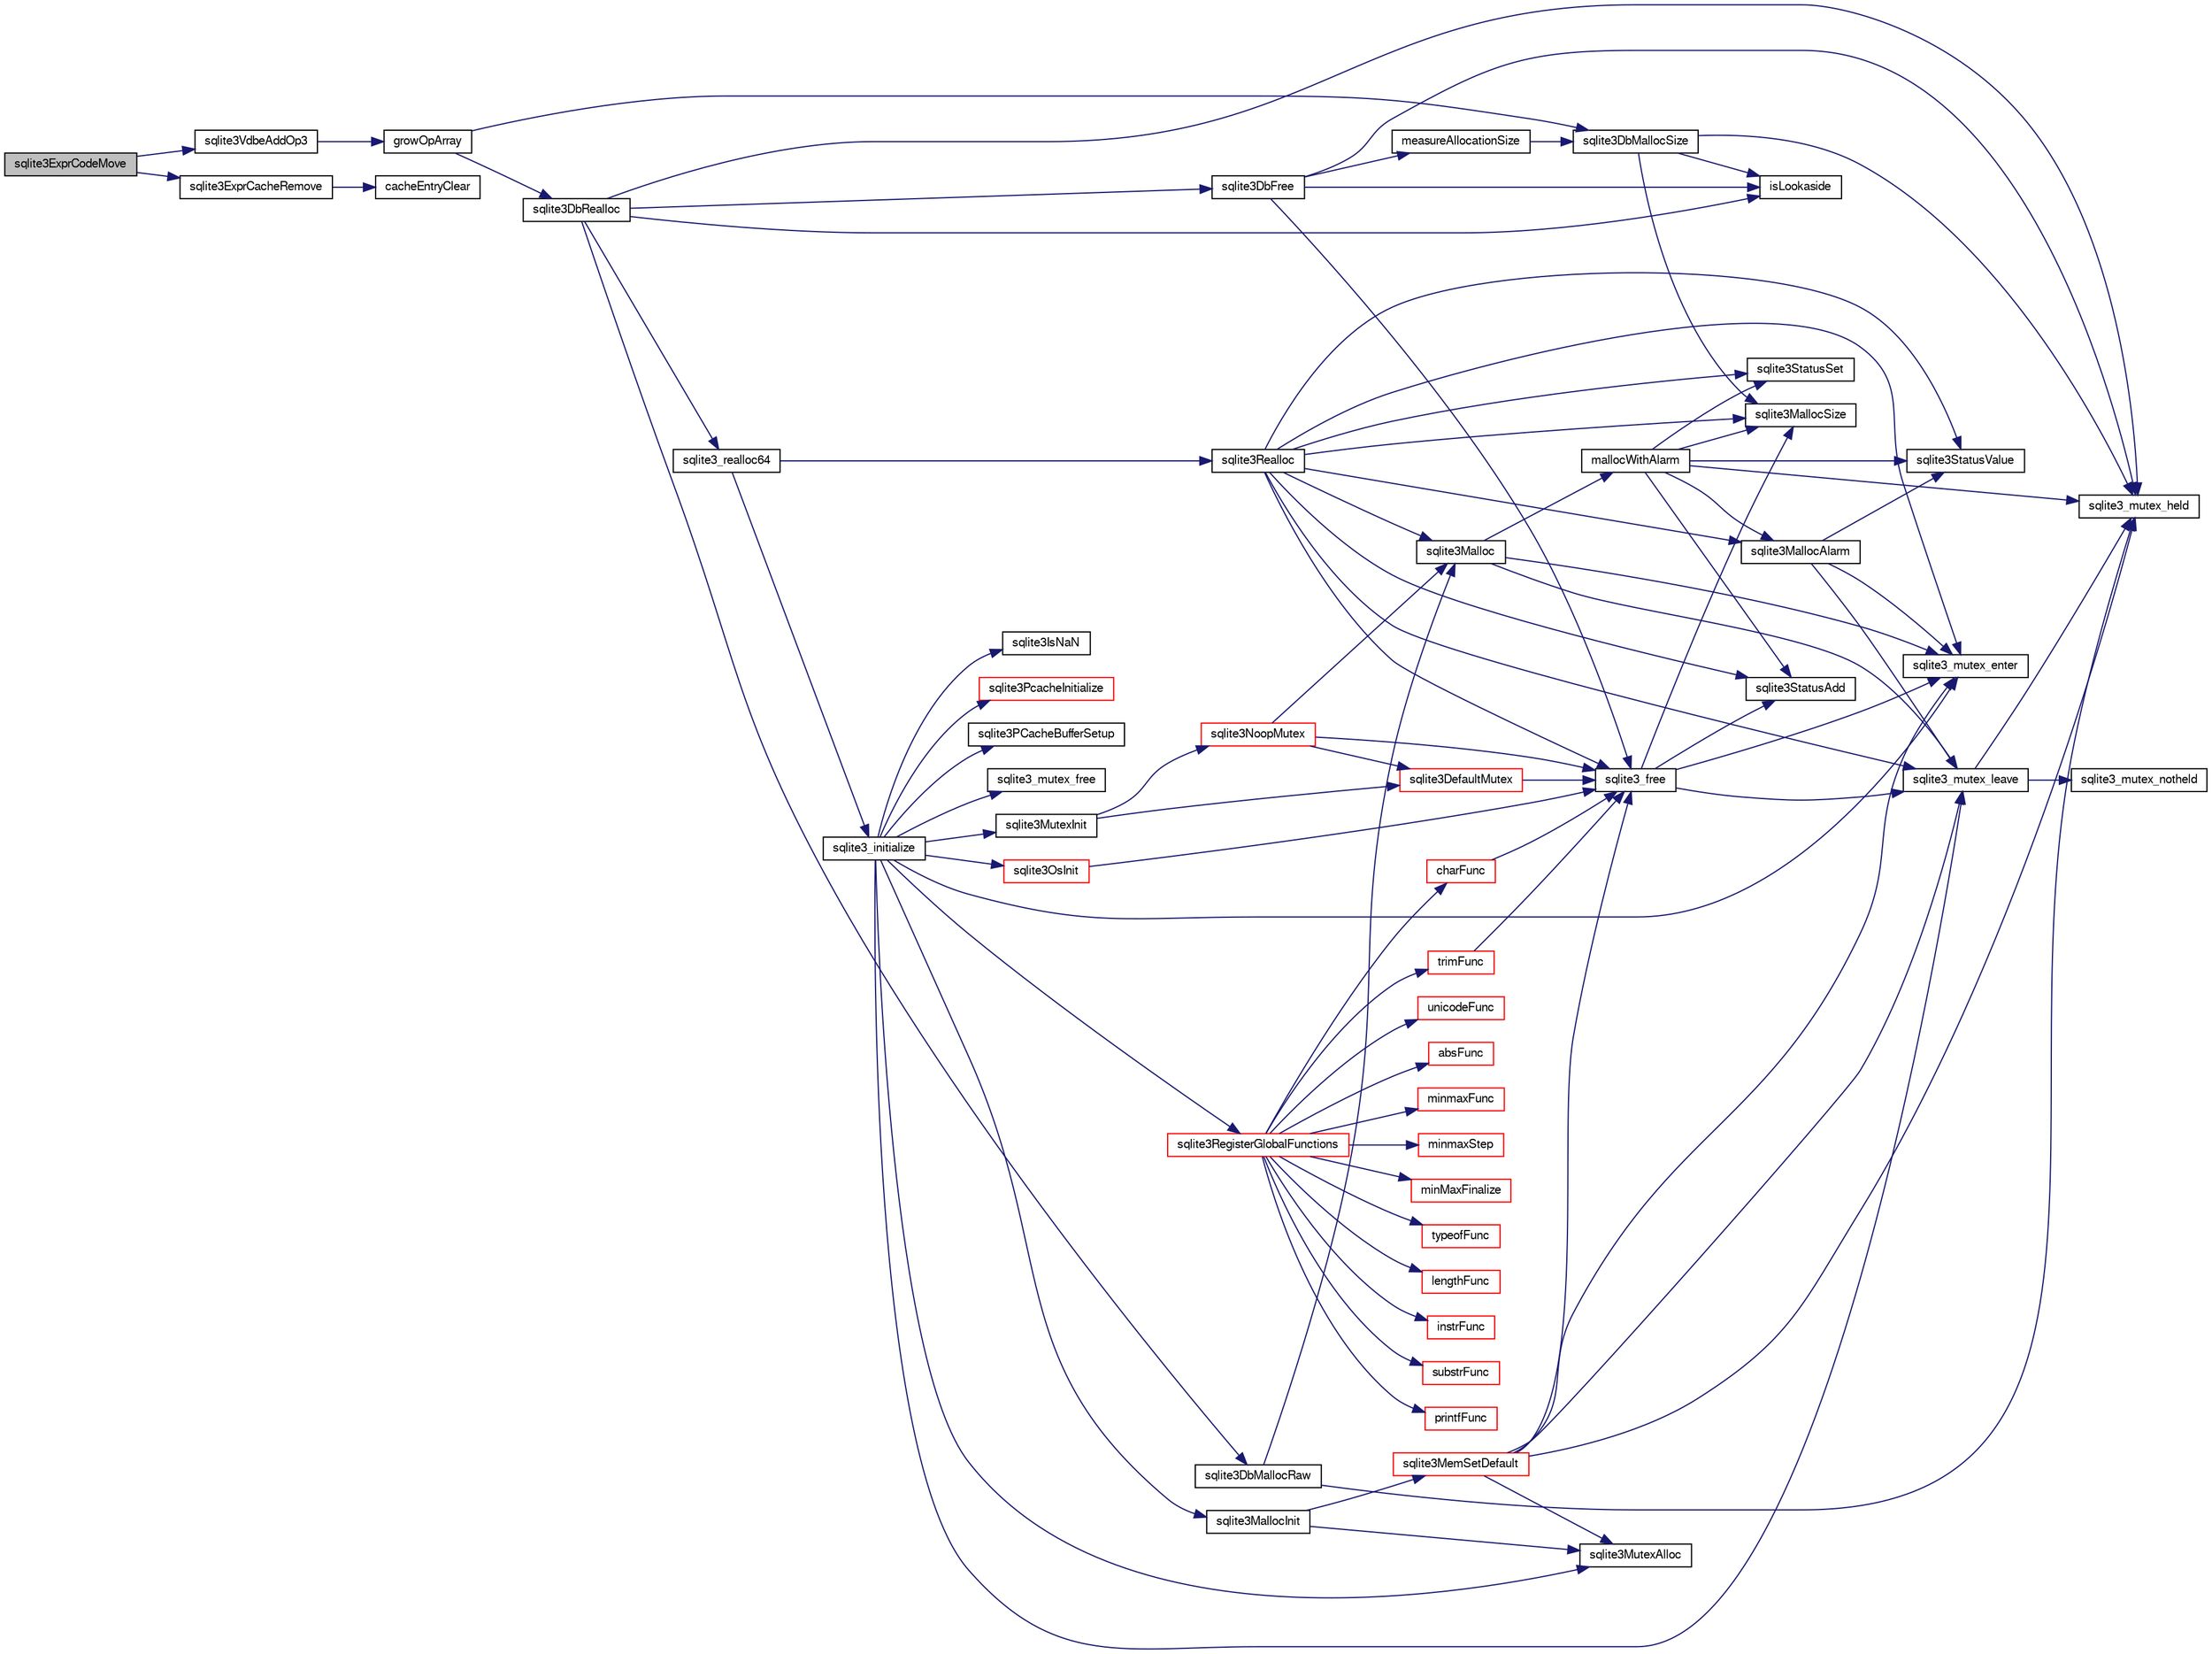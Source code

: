 digraph "sqlite3ExprCodeMove"
{
  edge [fontname="FreeSans",fontsize="10",labelfontname="FreeSans",labelfontsize="10"];
  node [fontname="FreeSans",fontsize="10",shape=record];
  rankdir="LR";
  Node524930 [label="sqlite3ExprCodeMove",height=0.2,width=0.4,color="black", fillcolor="grey75", style="filled", fontcolor="black"];
  Node524930 -> Node524931 [color="midnightblue",fontsize="10",style="solid",fontname="FreeSans"];
  Node524931 [label="sqlite3VdbeAddOp3",height=0.2,width=0.4,color="black", fillcolor="white", style="filled",URL="$sqlite3_8c.html#a29b4560b019211a73e1478cec7468345"];
  Node524931 -> Node524932 [color="midnightblue",fontsize="10",style="solid",fontname="FreeSans"];
  Node524932 [label="growOpArray",height=0.2,width=0.4,color="black", fillcolor="white", style="filled",URL="$sqlite3_8c.html#adb00b9ead01ffe0d757d5a6d0853ada5"];
  Node524932 -> Node524933 [color="midnightblue",fontsize="10",style="solid",fontname="FreeSans"];
  Node524933 [label="sqlite3DbRealloc",height=0.2,width=0.4,color="black", fillcolor="white", style="filled",URL="$sqlite3_8c.html#ae028f4902a9d29bcaf310ff289ee87dc"];
  Node524933 -> Node524934 [color="midnightblue",fontsize="10",style="solid",fontname="FreeSans"];
  Node524934 [label="sqlite3_mutex_held",height=0.2,width=0.4,color="black", fillcolor="white", style="filled",URL="$sqlite3_8c.html#acf77da68932b6bc163c5e68547ecc3e7"];
  Node524933 -> Node524935 [color="midnightblue",fontsize="10",style="solid",fontname="FreeSans"];
  Node524935 [label="sqlite3DbMallocRaw",height=0.2,width=0.4,color="black", fillcolor="white", style="filled",URL="$sqlite3_8c.html#abbe8be0cf7175e11ddc3e2218fad924e"];
  Node524935 -> Node524934 [color="midnightblue",fontsize="10",style="solid",fontname="FreeSans"];
  Node524935 -> Node524936 [color="midnightblue",fontsize="10",style="solid",fontname="FreeSans"];
  Node524936 [label="sqlite3Malloc",height=0.2,width=0.4,color="black", fillcolor="white", style="filled",URL="$sqlite3_8c.html#a361a2eaa846b1885f123abe46f5d8b2b"];
  Node524936 -> Node524937 [color="midnightblue",fontsize="10",style="solid",fontname="FreeSans"];
  Node524937 [label="sqlite3_mutex_enter",height=0.2,width=0.4,color="black", fillcolor="white", style="filled",URL="$sqlite3_8c.html#a1c12cde690bd89f104de5cbad12a6bf5"];
  Node524936 -> Node524938 [color="midnightblue",fontsize="10",style="solid",fontname="FreeSans"];
  Node524938 [label="mallocWithAlarm",height=0.2,width=0.4,color="black", fillcolor="white", style="filled",URL="$sqlite3_8c.html#ab070d5cf8e48ec8a6a43cf025d48598b"];
  Node524938 -> Node524934 [color="midnightblue",fontsize="10",style="solid",fontname="FreeSans"];
  Node524938 -> Node524939 [color="midnightblue",fontsize="10",style="solid",fontname="FreeSans"];
  Node524939 [label="sqlite3StatusSet",height=0.2,width=0.4,color="black", fillcolor="white", style="filled",URL="$sqlite3_8c.html#afec7586c01fcb5ea17dc9d7725a589d9"];
  Node524938 -> Node524940 [color="midnightblue",fontsize="10",style="solid",fontname="FreeSans"];
  Node524940 [label="sqlite3StatusValue",height=0.2,width=0.4,color="black", fillcolor="white", style="filled",URL="$sqlite3_8c.html#a30b8ac296c6e200c1fa57708d52c6ef6"];
  Node524938 -> Node524941 [color="midnightblue",fontsize="10",style="solid",fontname="FreeSans"];
  Node524941 [label="sqlite3MallocAlarm",height=0.2,width=0.4,color="black", fillcolor="white", style="filled",URL="$sqlite3_8c.html#ada66988e8471d1198f3219c062377508"];
  Node524941 -> Node524940 [color="midnightblue",fontsize="10",style="solid",fontname="FreeSans"];
  Node524941 -> Node524942 [color="midnightblue",fontsize="10",style="solid",fontname="FreeSans"];
  Node524942 [label="sqlite3_mutex_leave",height=0.2,width=0.4,color="black", fillcolor="white", style="filled",URL="$sqlite3_8c.html#a5838d235601dbd3c1fa993555c6bcc93"];
  Node524942 -> Node524934 [color="midnightblue",fontsize="10",style="solid",fontname="FreeSans"];
  Node524942 -> Node524943 [color="midnightblue",fontsize="10",style="solid",fontname="FreeSans"];
  Node524943 [label="sqlite3_mutex_notheld",height=0.2,width=0.4,color="black", fillcolor="white", style="filled",URL="$sqlite3_8c.html#a83967c837c1c000d3b5adcfaa688f5dc"];
  Node524941 -> Node524937 [color="midnightblue",fontsize="10",style="solid",fontname="FreeSans"];
  Node524938 -> Node524944 [color="midnightblue",fontsize="10",style="solid",fontname="FreeSans"];
  Node524944 [label="sqlite3MallocSize",height=0.2,width=0.4,color="black", fillcolor="white", style="filled",URL="$sqlite3_8c.html#acf5d2a5f35270bafb050bd2def576955"];
  Node524938 -> Node524945 [color="midnightblue",fontsize="10",style="solid",fontname="FreeSans"];
  Node524945 [label="sqlite3StatusAdd",height=0.2,width=0.4,color="black", fillcolor="white", style="filled",URL="$sqlite3_8c.html#afa029f93586aeab4cc85360905dae9cd"];
  Node524936 -> Node524942 [color="midnightblue",fontsize="10",style="solid",fontname="FreeSans"];
  Node524933 -> Node524946 [color="midnightblue",fontsize="10",style="solid",fontname="FreeSans"];
  Node524946 [label="isLookaside",height=0.2,width=0.4,color="black", fillcolor="white", style="filled",URL="$sqlite3_8c.html#a770fa05ff9717b75e16f4d968a77b897"];
  Node524933 -> Node524947 [color="midnightblue",fontsize="10",style="solid",fontname="FreeSans"];
  Node524947 [label="sqlite3DbFree",height=0.2,width=0.4,color="black", fillcolor="white", style="filled",URL="$sqlite3_8c.html#ac70ab821a6607b4a1b909582dc37a069"];
  Node524947 -> Node524934 [color="midnightblue",fontsize="10",style="solid",fontname="FreeSans"];
  Node524947 -> Node524948 [color="midnightblue",fontsize="10",style="solid",fontname="FreeSans"];
  Node524948 [label="measureAllocationSize",height=0.2,width=0.4,color="black", fillcolor="white", style="filled",URL="$sqlite3_8c.html#a45731e644a22fdb756e2b6337224217a"];
  Node524948 -> Node524949 [color="midnightblue",fontsize="10",style="solid",fontname="FreeSans"];
  Node524949 [label="sqlite3DbMallocSize",height=0.2,width=0.4,color="black", fillcolor="white", style="filled",URL="$sqlite3_8c.html#aa397e5a8a03495203a0767abf0a71f86"];
  Node524949 -> Node524944 [color="midnightblue",fontsize="10",style="solid",fontname="FreeSans"];
  Node524949 -> Node524934 [color="midnightblue",fontsize="10",style="solid",fontname="FreeSans"];
  Node524949 -> Node524946 [color="midnightblue",fontsize="10",style="solid",fontname="FreeSans"];
  Node524947 -> Node524946 [color="midnightblue",fontsize="10",style="solid",fontname="FreeSans"];
  Node524947 -> Node524950 [color="midnightblue",fontsize="10",style="solid",fontname="FreeSans"];
  Node524950 [label="sqlite3_free",height=0.2,width=0.4,color="black", fillcolor="white", style="filled",URL="$sqlite3_8c.html#a6552349e36a8a691af5487999ab09519"];
  Node524950 -> Node524937 [color="midnightblue",fontsize="10",style="solid",fontname="FreeSans"];
  Node524950 -> Node524945 [color="midnightblue",fontsize="10",style="solid",fontname="FreeSans"];
  Node524950 -> Node524944 [color="midnightblue",fontsize="10",style="solid",fontname="FreeSans"];
  Node524950 -> Node524942 [color="midnightblue",fontsize="10",style="solid",fontname="FreeSans"];
  Node524933 -> Node524951 [color="midnightblue",fontsize="10",style="solid",fontname="FreeSans"];
  Node524951 [label="sqlite3_realloc64",height=0.2,width=0.4,color="black", fillcolor="white", style="filled",URL="$sqlite3_8c.html#a3765a714077ee547e811034236dc9ecd"];
  Node524951 -> Node524952 [color="midnightblue",fontsize="10",style="solid",fontname="FreeSans"];
  Node524952 [label="sqlite3_initialize",height=0.2,width=0.4,color="black", fillcolor="white", style="filled",URL="$sqlite3_8c.html#ab0c0ee2d5d4cf8b28e9572296a8861df"];
  Node524952 -> Node524953 [color="midnightblue",fontsize="10",style="solid",fontname="FreeSans"];
  Node524953 [label="sqlite3MutexInit",height=0.2,width=0.4,color="black", fillcolor="white", style="filled",URL="$sqlite3_8c.html#a7906afcdd1cdb3d0007eb932398a1158"];
  Node524953 -> Node524954 [color="midnightblue",fontsize="10",style="solid",fontname="FreeSans"];
  Node524954 [label="sqlite3DefaultMutex",height=0.2,width=0.4,color="red", fillcolor="white", style="filled",URL="$sqlite3_8c.html#ac895a71e325f9b2f9b862f737c17aca8"];
  Node524954 -> Node524950 [color="midnightblue",fontsize="10",style="solid",fontname="FreeSans"];
  Node524953 -> Node524963 [color="midnightblue",fontsize="10",style="solid",fontname="FreeSans"];
  Node524963 [label="sqlite3NoopMutex",height=0.2,width=0.4,color="red", fillcolor="white", style="filled",URL="$sqlite3_8c.html#a09742cde9ef371d94f8201d2cdb543e4"];
  Node524963 -> Node524936 [color="midnightblue",fontsize="10",style="solid",fontname="FreeSans"];
  Node524963 -> Node524950 [color="midnightblue",fontsize="10",style="solid",fontname="FreeSans"];
  Node524963 -> Node524954 [color="midnightblue",fontsize="10",style="solid",fontname="FreeSans"];
  Node524952 -> Node524971 [color="midnightblue",fontsize="10",style="solid",fontname="FreeSans"];
  Node524971 [label="sqlite3MutexAlloc",height=0.2,width=0.4,color="black", fillcolor="white", style="filled",URL="$sqlite3_8c.html#a0e3f432ee581f6876b590e7ad7e84e19"];
  Node524952 -> Node524937 [color="midnightblue",fontsize="10",style="solid",fontname="FreeSans"];
  Node524952 -> Node524972 [color="midnightblue",fontsize="10",style="solid",fontname="FreeSans"];
  Node524972 [label="sqlite3MallocInit",height=0.2,width=0.4,color="black", fillcolor="white", style="filled",URL="$sqlite3_8c.html#a9e06f9e7cad0d83ce80ab493c9533552"];
  Node524972 -> Node524973 [color="midnightblue",fontsize="10",style="solid",fontname="FreeSans"];
  Node524973 [label="sqlite3MemSetDefault",height=0.2,width=0.4,color="red", fillcolor="white", style="filled",URL="$sqlite3_8c.html#a162fbfd727e92c5f8f72625b5ff62549"];
  Node524973 -> Node524971 [color="midnightblue",fontsize="10",style="solid",fontname="FreeSans"];
  Node524973 -> Node524937 [color="midnightblue",fontsize="10",style="solid",fontname="FreeSans"];
  Node524973 -> Node524942 [color="midnightblue",fontsize="10",style="solid",fontname="FreeSans"];
  Node524973 -> Node524934 [color="midnightblue",fontsize="10",style="solid",fontname="FreeSans"];
  Node524973 -> Node524950 [color="midnightblue",fontsize="10",style="solid",fontname="FreeSans"];
  Node524972 -> Node524971 [color="midnightblue",fontsize="10",style="solid",fontname="FreeSans"];
  Node524952 -> Node524942 [color="midnightblue",fontsize="10",style="solid",fontname="FreeSans"];
  Node524952 -> Node525060 [color="midnightblue",fontsize="10",style="solid",fontname="FreeSans"];
  Node525060 [label="sqlite3RegisterGlobalFunctions",height=0.2,width=0.4,color="red", fillcolor="white", style="filled",URL="$sqlite3_8c.html#a9f75bd111010f29e1b8d74344473c4ec"];
  Node525060 -> Node525061 [color="midnightblue",fontsize="10",style="solid",fontname="FreeSans"];
  Node525061 [label="trimFunc",height=0.2,width=0.4,color="red", fillcolor="white", style="filled",URL="$sqlite3_8c.html#afad56dbe7f08139a630156e644b14704"];
  Node525061 -> Node524950 [color="midnightblue",fontsize="10",style="solid",fontname="FreeSans"];
  Node525060 -> Node525074 [color="midnightblue",fontsize="10",style="solid",fontname="FreeSans"];
  Node525074 [label="minmaxFunc",height=0.2,width=0.4,color="red", fillcolor="white", style="filled",URL="$sqlite3_8c.html#a4d00f48b948fd73cb70bcfd1efc0bfb0"];
  Node525060 -> Node525083 [color="midnightblue",fontsize="10",style="solid",fontname="FreeSans"];
  Node525083 [label="minmaxStep",height=0.2,width=0.4,color="red", fillcolor="white", style="filled",URL="$sqlite3_8c.html#a5b4c0da0f3b61d7ff25ebd30aa22cca4"];
  Node525060 -> Node525087 [color="midnightblue",fontsize="10",style="solid",fontname="FreeSans"];
  Node525087 [label="minMaxFinalize",height=0.2,width=0.4,color="red", fillcolor="white", style="filled",URL="$sqlite3_8c.html#a0439dd90934a2dee93517c50884d5924"];
  Node525060 -> Node525088 [color="midnightblue",fontsize="10",style="solid",fontname="FreeSans"];
  Node525088 [label="typeofFunc",height=0.2,width=0.4,color="red", fillcolor="white", style="filled",URL="$sqlite3_8c.html#aba6c564ff0d6b017de448469d0fb243f"];
  Node525060 -> Node525089 [color="midnightblue",fontsize="10",style="solid",fontname="FreeSans"];
  Node525089 [label="lengthFunc",height=0.2,width=0.4,color="red", fillcolor="white", style="filled",URL="$sqlite3_8c.html#affdabf006c37c26a1c3e325badb83546"];
  Node525060 -> Node525094 [color="midnightblue",fontsize="10",style="solid",fontname="FreeSans"];
  Node525094 [label="instrFunc",height=0.2,width=0.4,color="red", fillcolor="white", style="filled",URL="$sqlite3_8c.html#a8f86ca540b92ac28aaefaa126170cf8c"];
  Node525060 -> Node525096 [color="midnightblue",fontsize="10",style="solid",fontname="FreeSans"];
  Node525096 [label="substrFunc",height=0.2,width=0.4,color="red", fillcolor="white", style="filled",URL="$sqlite3_8c.html#a8a8739d9af5589338113371e440b2734"];
  Node525060 -> Node525101 [color="midnightblue",fontsize="10",style="solid",fontname="FreeSans"];
  Node525101 [label="printfFunc",height=0.2,width=0.4,color="red", fillcolor="white", style="filled",URL="$sqlite3_8c.html#a80ca21d434c7c5b6668bee721331dda8"];
  Node525060 -> Node525103 [color="midnightblue",fontsize="10",style="solid",fontname="FreeSans"];
  Node525103 [label="unicodeFunc",height=0.2,width=0.4,color="red", fillcolor="white", style="filled",URL="$sqlite3_8c.html#a1d3d012cbe2276d8d713be80884db355"];
  Node525060 -> Node525105 [color="midnightblue",fontsize="10",style="solid",fontname="FreeSans"];
  Node525105 [label="charFunc",height=0.2,width=0.4,color="red", fillcolor="white", style="filled",URL="$sqlite3_8c.html#ab9b72ce47fcea3c3b92e816435a0fd91"];
  Node525105 -> Node524950 [color="midnightblue",fontsize="10",style="solid",fontname="FreeSans"];
  Node525060 -> Node525106 [color="midnightblue",fontsize="10",style="solid",fontname="FreeSans"];
  Node525106 [label="absFunc",height=0.2,width=0.4,color="red", fillcolor="white", style="filled",URL="$sqlite3_8c.html#af271994a34f441432d50d7095e0ed23d"];
  Node524952 -> Node525208 [color="midnightblue",fontsize="10",style="solid",fontname="FreeSans"];
  Node525208 [label="sqlite3PcacheInitialize",height=0.2,width=0.4,color="red", fillcolor="white", style="filled",URL="$sqlite3_8c.html#a2902c61ddc88bea002c4d69fe4052b1f"];
  Node524952 -> Node525209 [color="midnightblue",fontsize="10",style="solid",fontname="FreeSans"];
  Node525209 [label="sqlite3OsInit",height=0.2,width=0.4,color="red", fillcolor="white", style="filled",URL="$sqlite3_8c.html#afeaa886fe1ca086a30fd278b1d069762"];
  Node525209 -> Node524950 [color="midnightblue",fontsize="10",style="solid",fontname="FreeSans"];
  Node524952 -> Node525213 [color="midnightblue",fontsize="10",style="solid",fontname="FreeSans"];
  Node525213 [label="sqlite3PCacheBufferSetup",height=0.2,width=0.4,color="black", fillcolor="white", style="filled",URL="$sqlite3_8c.html#ad18a1eebefdfbc4254f473f7b0101937"];
  Node524952 -> Node525214 [color="midnightblue",fontsize="10",style="solid",fontname="FreeSans"];
  Node525214 [label="sqlite3_mutex_free",height=0.2,width=0.4,color="black", fillcolor="white", style="filled",URL="$sqlite3_8c.html#a2db2e72e08f6873afa9c61b0ec726fec"];
  Node524952 -> Node524996 [color="midnightblue",fontsize="10",style="solid",fontname="FreeSans"];
  Node524996 [label="sqlite3IsNaN",height=0.2,width=0.4,color="black", fillcolor="white", style="filled",URL="$sqlite3_8c.html#aed4d78203877c3486765ccbc7feebb50"];
  Node524951 -> Node524985 [color="midnightblue",fontsize="10",style="solid",fontname="FreeSans"];
  Node524985 [label="sqlite3Realloc",height=0.2,width=0.4,color="black", fillcolor="white", style="filled",URL="$sqlite3_8c.html#ad53aefdfc088f622e23ffe838201fe22"];
  Node524985 -> Node524936 [color="midnightblue",fontsize="10",style="solid",fontname="FreeSans"];
  Node524985 -> Node524950 [color="midnightblue",fontsize="10",style="solid",fontname="FreeSans"];
  Node524985 -> Node524944 [color="midnightblue",fontsize="10",style="solid",fontname="FreeSans"];
  Node524985 -> Node524937 [color="midnightblue",fontsize="10",style="solid",fontname="FreeSans"];
  Node524985 -> Node524939 [color="midnightblue",fontsize="10",style="solid",fontname="FreeSans"];
  Node524985 -> Node524940 [color="midnightblue",fontsize="10",style="solid",fontname="FreeSans"];
  Node524985 -> Node524941 [color="midnightblue",fontsize="10",style="solid",fontname="FreeSans"];
  Node524985 -> Node524945 [color="midnightblue",fontsize="10",style="solid",fontname="FreeSans"];
  Node524985 -> Node524942 [color="midnightblue",fontsize="10",style="solid",fontname="FreeSans"];
  Node524932 -> Node524949 [color="midnightblue",fontsize="10",style="solid",fontname="FreeSans"];
  Node524930 -> Node525215 [color="midnightblue",fontsize="10",style="solid",fontname="FreeSans"];
  Node525215 [label="sqlite3ExprCacheRemove",height=0.2,width=0.4,color="black", fillcolor="white", style="filled",URL="$sqlite3_8c.html#a8b53d9568d9b40b6fc39428b3a19bc5d"];
  Node525215 -> Node525216 [color="midnightblue",fontsize="10",style="solid",fontname="FreeSans"];
  Node525216 [label="cacheEntryClear",height=0.2,width=0.4,color="black", fillcolor="white", style="filled",URL="$sqlite3_8c.html#a695836faaedd1f2926d828f459bce76e"];
}

